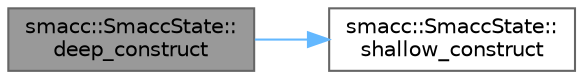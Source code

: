 digraph "smacc::SmaccState::deep_construct"
{
 // LATEX_PDF_SIZE
  bgcolor="transparent";
  edge [fontname=Helvetica,fontsize=10,labelfontname=Helvetica,labelfontsize=10];
  node [fontname=Helvetica,fontsize=10,shape=box,height=0.2,width=0.4];
  rankdir="LR";
  Node1 [label="smacc::SmaccState::\ldeep_construct",height=0.2,width=0.4,color="gray40", fillcolor="grey60", style="filled", fontcolor="black",tooltip=" "];
  Node1 -> Node2 [color="steelblue1",style="solid"];
  Node2 [label="smacc::SmaccState::\lshallow_construct",height=0.2,width=0.4,color="grey40", fillcolor="white", style="filled",URL="$classsmacc_1_1SmaccState.html#a1dccb401e1a99031863a21a590d953e6",tooltip=" "];
}
